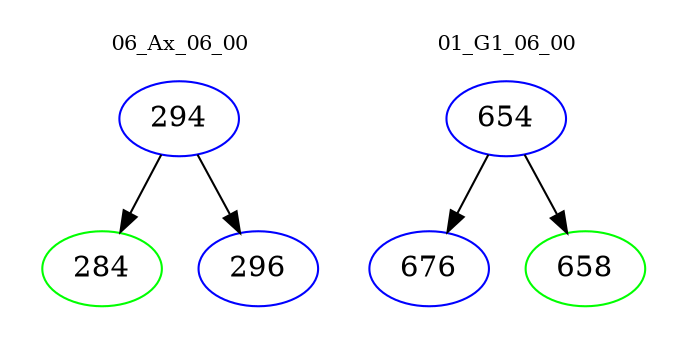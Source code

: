 digraph{
subgraph cluster_0 {
color = white
label = "06_Ax_06_00";
fontsize=10;
T0_294 [label="294", color="blue"]
T0_294 -> T0_284 [color="black"]
T0_284 [label="284", color="green"]
T0_294 -> T0_296 [color="black"]
T0_296 [label="296", color="blue"]
}
subgraph cluster_1 {
color = white
label = "01_G1_06_00";
fontsize=10;
T1_654 [label="654", color="blue"]
T1_654 -> T1_676 [color="black"]
T1_676 [label="676", color="blue"]
T1_654 -> T1_658 [color="black"]
T1_658 [label="658", color="green"]
}
}
